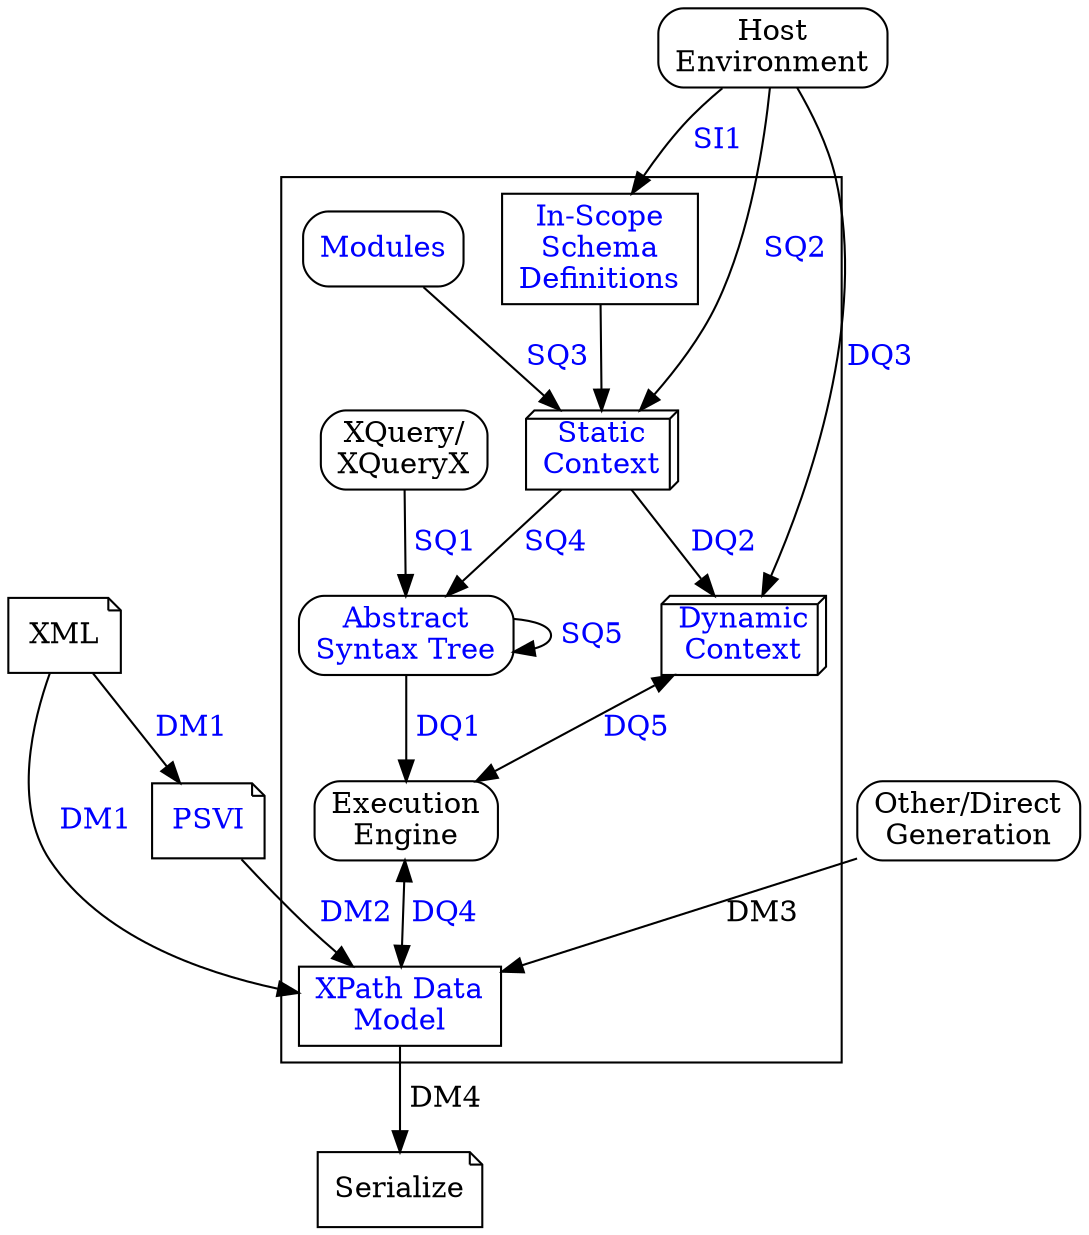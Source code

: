 digraph Processing_Model {
    subgraph clusterQT4 {
        Exec [label="Execution\nEngine"; shape=rect; style=rounded ];
        XDM [label="XPath Data\nModel"; shape=rect;
             fontcolor=blue;
             URL="#dt-data-model-instance"];
        AST [label="Abstract\nSyntax Tree"; shape=rect; style=rounded;
             fontcolor="blue"; URL="#SQ5" ];
        Static [label="Static\nContext"; shape="box3d";
                fontcolor="blue";
                URL="#dt-static-context"];
        Dynamic [label="Dynamic\nContext"; shape="box3d";
                 fontcolor="blue";
                 URL="#dt-dynamic-context"];
        Schema [label="In-Scope\nSchema\nDefinitions"; shape=rect;
                fontcolor="blue";
                URL="#dt-issd"];
        XQuery [label="XQuery/\nXQueryX"; shape=rect; style=rounded ];
        Modules [label="Modules"; shape=rect; style=rounded;
                 fontcolor="blue"; URL="#id-module-declaration" ];

        XQuery -> AST [label=" SQ1"; fontcolor="blue"; URL="#SQ1234" ];
        AST -> AST [label=" SQ5"; fontcolor="blue"; URL="#SQ5" ];
        AST -> Exec [label=" DQ1"; fontcolor="blue"; URL="#DQ12345" ];
        Schema -> Static;
        Modules -> Static [label=" SQ3"; fontcolor="blue"; URL="#SQ1234" ];
        Static -> AST [label=" SQ4"; fontcolor="blue"; URL="#SQ1234"  ];
        Static -> Dynamic [label=" DQ2"; fontcolor="blue"; URL="#DQ12345" ];
        Dynamic -> Exec [ dir="both"; label=" DQ5"; fontcolor="blue"; URL="#DQ12345" ];
        Exec -> XDM [ dir="both"; label=" DQ4"; fontcolor="blue"; URL="#DQ12345" ];
    }
    XML [ shape="note" ];
    PSVI [ shape="note"; fontcolor="blue"; URL="#id-data-model-generation" ];
    XML -> PSVI [ label=" DM1"; fontcolor="blue"; URL="#DM1" ];
    PSVI -> XDM  [ label=" DM2"; fontcolor="blue"; URL="#DM2" ];
    XML -> XDM [ label=" DM1"; fontcolor="blue"; URL="#DM1" ];

    Direct [ label="Other/Direct\nGeneration"; shape=rect; style=rounded ];
    Direct -> XDM [ label=" DM3" ];

    Host [ label="Host\nEnvironment"; shape=rect; style=rounded ];
    Host -> Schema [label=" SI1"; fontcolor="blue"; URL="#id-schema-import-processing" ];
    Host -> Static [label=" SQ2"; fontcolor="blue"; URL="#SQ1234" ];
    Host -> Dynamic [label=" DQ3"; fontcolor="blue"; URL="#DQ12345" ];

    Serialize [ shape="note"; bgcolor="#FF00FF"; ];
    XDM -> Serialize [ label=" DM4" ];
}
